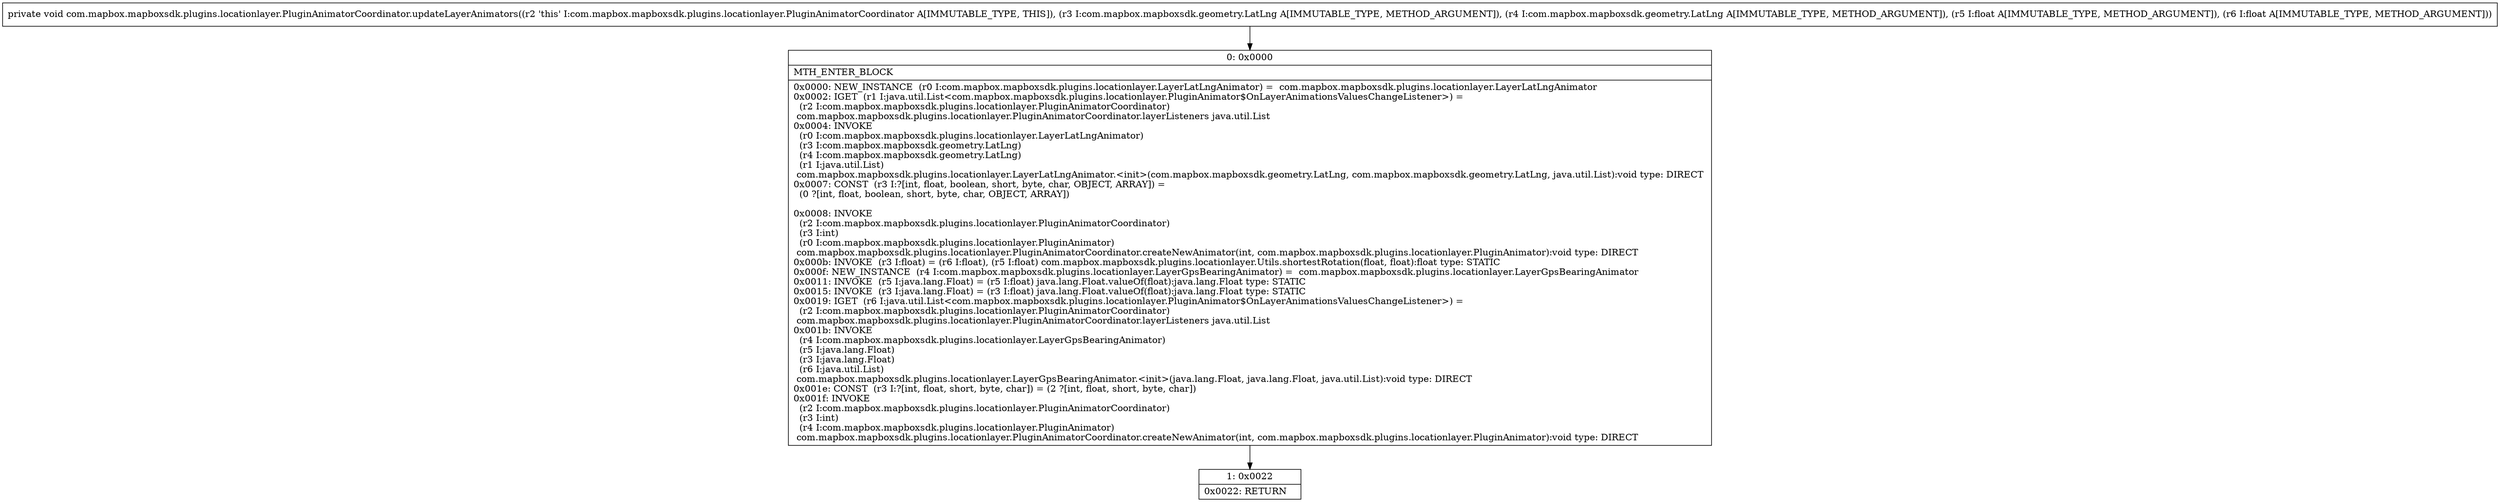 digraph "CFG forcom.mapbox.mapboxsdk.plugins.locationlayer.PluginAnimatorCoordinator.updateLayerAnimators(Lcom\/mapbox\/mapboxsdk\/geometry\/LatLng;Lcom\/mapbox\/mapboxsdk\/geometry\/LatLng;FF)V" {
Node_0 [shape=record,label="{0\:\ 0x0000|MTH_ENTER_BLOCK\l|0x0000: NEW_INSTANCE  (r0 I:com.mapbox.mapboxsdk.plugins.locationlayer.LayerLatLngAnimator) =  com.mapbox.mapboxsdk.plugins.locationlayer.LayerLatLngAnimator \l0x0002: IGET  (r1 I:java.util.List\<com.mapbox.mapboxsdk.plugins.locationlayer.PluginAnimator$OnLayerAnimationsValuesChangeListener\>) = \l  (r2 I:com.mapbox.mapboxsdk.plugins.locationlayer.PluginAnimatorCoordinator)\l com.mapbox.mapboxsdk.plugins.locationlayer.PluginAnimatorCoordinator.layerListeners java.util.List \l0x0004: INVOKE  \l  (r0 I:com.mapbox.mapboxsdk.plugins.locationlayer.LayerLatLngAnimator)\l  (r3 I:com.mapbox.mapboxsdk.geometry.LatLng)\l  (r4 I:com.mapbox.mapboxsdk.geometry.LatLng)\l  (r1 I:java.util.List)\l com.mapbox.mapboxsdk.plugins.locationlayer.LayerLatLngAnimator.\<init\>(com.mapbox.mapboxsdk.geometry.LatLng, com.mapbox.mapboxsdk.geometry.LatLng, java.util.List):void type: DIRECT \l0x0007: CONST  (r3 I:?[int, float, boolean, short, byte, char, OBJECT, ARRAY]) = \l  (0 ?[int, float, boolean, short, byte, char, OBJECT, ARRAY])\l \l0x0008: INVOKE  \l  (r2 I:com.mapbox.mapboxsdk.plugins.locationlayer.PluginAnimatorCoordinator)\l  (r3 I:int)\l  (r0 I:com.mapbox.mapboxsdk.plugins.locationlayer.PluginAnimator)\l com.mapbox.mapboxsdk.plugins.locationlayer.PluginAnimatorCoordinator.createNewAnimator(int, com.mapbox.mapboxsdk.plugins.locationlayer.PluginAnimator):void type: DIRECT \l0x000b: INVOKE  (r3 I:float) = (r6 I:float), (r5 I:float) com.mapbox.mapboxsdk.plugins.locationlayer.Utils.shortestRotation(float, float):float type: STATIC \l0x000f: NEW_INSTANCE  (r4 I:com.mapbox.mapboxsdk.plugins.locationlayer.LayerGpsBearingAnimator) =  com.mapbox.mapboxsdk.plugins.locationlayer.LayerGpsBearingAnimator \l0x0011: INVOKE  (r5 I:java.lang.Float) = (r5 I:float) java.lang.Float.valueOf(float):java.lang.Float type: STATIC \l0x0015: INVOKE  (r3 I:java.lang.Float) = (r3 I:float) java.lang.Float.valueOf(float):java.lang.Float type: STATIC \l0x0019: IGET  (r6 I:java.util.List\<com.mapbox.mapboxsdk.plugins.locationlayer.PluginAnimator$OnLayerAnimationsValuesChangeListener\>) = \l  (r2 I:com.mapbox.mapboxsdk.plugins.locationlayer.PluginAnimatorCoordinator)\l com.mapbox.mapboxsdk.plugins.locationlayer.PluginAnimatorCoordinator.layerListeners java.util.List \l0x001b: INVOKE  \l  (r4 I:com.mapbox.mapboxsdk.plugins.locationlayer.LayerGpsBearingAnimator)\l  (r5 I:java.lang.Float)\l  (r3 I:java.lang.Float)\l  (r6 I:java.util.List)\l com.mapbox.mapboxsdk.plugins.locationlayer.LayerGpsBearingAnimator.\<init\>(java.lang.Float, java.lang.Float, java.util.List):void type: DIRECT \l0x001e: CONST  (r3 I:?[int, float, short, byte, char]) = (2 ?[int, float, short, byte, char]) \l0x001f: INVOKE  \l  (r2 I:com.mapbox.mapboxsdk.plugins.locationlayer.PluginAnimatorCoordinator)\l  (r3 I:int)\l  (r4 I:com.mapbox.mapboxsdk.plugins.locationlayer.PluginAnimator)\l com.mapbox.mapboxsdk.plugins.locationlayer.PluginAnimatorCoordinator.createNewAnimator(int, com.mapbox.mapboxsdk.plugins.locationlayer.PluginAnimator):void type: DIRECT \l}"];
Node_1 [shape=record,label="{1\:\ 0x0022|0x0022: RETURN   \l}"];
MethodNode[shape=record,label="{private void com.mapbox.mapboxsdk.plugins.locationlayer.PluginAnimatorCoordinator.updateLayerAnimators((r2 'this' I:com.mapbox.mapboxsdk.plugins.locationlayer.PluginAnimatorCoordinator A[IMMUTABLE_TYPE, THIS]), (r3 I:com.mapbox.mapboxsdk.geometry.LatLng A[IMMUTABLE_TYPE, METHOD_ARGUMENT]), (r4 I:com.mapbox.mapboxsdk.geometry.LatLng A[IMMUTABLE_TYPE, METHOD_ARGUMENT]), (r5 I:float A[IMMUTABLE_TYPE, METHOD_ARGUMENT]), (r6 I:float A[IMMUTABLE_TYPE, METHOD_ARGUMENT])) }"];
MethodNode -> Node_0;
Node_0 -> Node_1;
}

